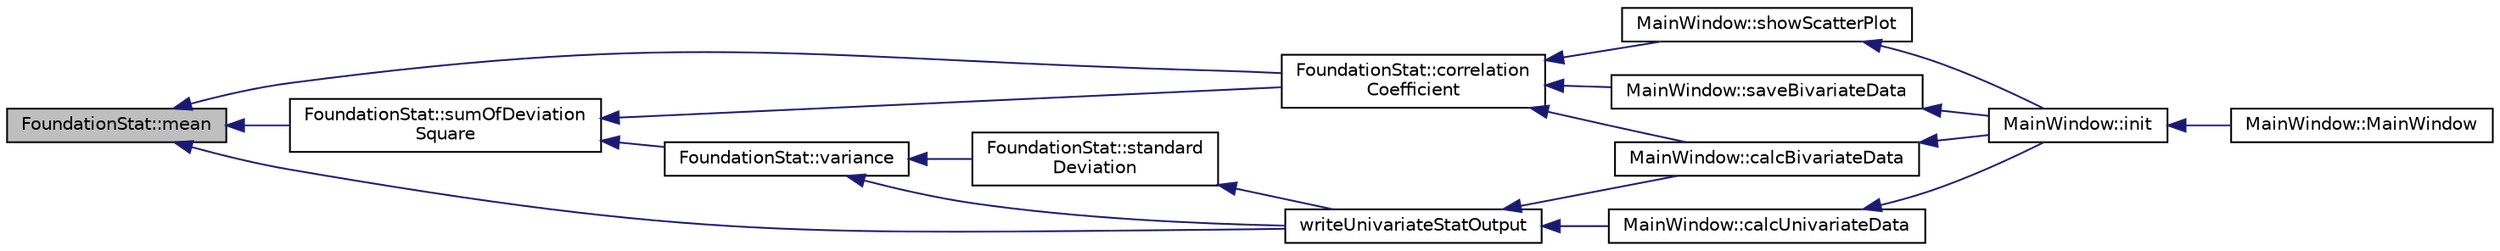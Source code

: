 digraph "FoundationStat::mean"
{
  bgcolor="transparent";
  edge [fontname="Helvetica",fontsize="10",labelfontname="Helvetica",labelfontsize="10"];
  node [fontname="Helvetica",fontsize="10",shape=record];
  rankdir="LR";
  Node10 [label="FoundationStat::mean",height=0.2,width=0.4,color="black", fillcolor="grey75", style="filled", fontcolor="black"];
  Node10 -> Node11 [dir="back",color="midnightblue",fontsize="10",style="solid",fontname="Helvetica"];
  Node11 [label="FoundationStat::correlation\lCoefficient",height=0.2,width=0.4,color="black",URL="$class_foundation_stat.html#a9f9167c67bdf4787f154cec387c06816",tooltip="상관계수를 계산합니다. "];
  Node11 -> Node12 [dir="back",color="midnightblue",fontsize="10",style="solid",fontname="Helvetica"];
  Node12 [label="MainWindow::showScatterPlot",height=0.2,width=0.4,color="black",URL="$class_main_window.html#a6a9f28aa107072bf6869c8b48f197fb8",tooltip="기초통계량-이변량 데이터셋을 산점도로 보여줍니다. "];
  Node12 -> Node13 [dir="back",color="midnightblue",fontsize="10",style="solid",fontname="Helvetica"];
  Node13 [label="MainWindow::init",height=0.2,width=0.4,color="black",URL="$class_main_window.html#a671e7e5b0a3a7a3fb1cf44c5c8377952",tooltip="사전에 ui컴포넌트의 이벤트와 기초통계량 테이블뷰를 설정합니다. "];
  Node13 -> Node14 [dir="back",color="midnightblue",fontsize="10",style="solid",fontname="Helvetica"];
  Node14 [label="MainWindow::MainWindow",height=0.2,width=0.4,color="black",URL="$class_main_window.html#a8b244be8b7b7db1b08de2a2acb9409db"];
  Node11 -> Node15 [dir="back",color="midnightblue",fontsize="10",style="solid",fontname="Helvetica"];
  Node15 [label="MainWindow::calcBivariateData",height=0.2,width=0.4,color="black",URL="$class_main_window.html#a3a7cfb0accf715e5f845ec4117c12222",tooltip="기초통계량-이변량을 계산하고 결과를 업데이트합니다. "];
  Node15 -> Node13 [dir="back",color="midnightblue",fontsize="10",style="solid",fontname="Helvetica"];
  Node11 -> Node16 [dir="back",color="midnightblue",fontsize="10",style="solid",fontname="Helvetica"];
  Node16 [label="MainWindow::saveBivariateData",height=0.2,width=0.4,color="black",URL="$class_main_window.html#a95d7d5e12845353bf0c4ab810e962187",tooltip="기초통계량-이변량 데이터와 계산 결과를 파일로 저장합니다. "];
  Node16 -> Node13 [dir="back",color="midnightblue",fontsize="10",style="solid",fontname="Helvetica"];
  Node10 -> Node17 [dir="back",color="midnightblue",fontsize="10",style="solid",fontname="Helvetica"];
  Node17 [label="FoundationStat::sumOfDeviation\lSquare",height=0.2,width=0.4,color="black",URL="$class_foundation_stat.html#adb6d1e578071377cc62c1687cf990b3c",tooltip="편차 제곱의 합을 계산합니다. "];
  Node17 -> Node18 [dir="back",color="midnightblue",fontsize="10",style="solid",fontname="Helvetica"];
  Node18 [label="FoundationStat::variance",height=0.2,width=0.4,color="black",URL="$class_foundation_stat.html#a76b061157e3708956da97e2bf2b3b995",tooltip="분산을 계산합니다. "];
  Node18 -> Node19 [dir="back",color="midnightblue",fontsize="10",style="solid",fontname="Helvetica"];
  Node19 [label="FoundationStat::standard\lDeviation",height=0.2,width=0.4,color="black",URL="$class_foundation_stat.html#a42f16b75c9552115b8a3173ca25d90b8",tooltip="표준편차를 계산합니다. "];
  Node19 -> Node20 [dir="back",color="midnightblue",fontsize="10",style="solid",fontname="Helvetica"];
  Node20 [label="writeUnivariateStatOutput",height=0.2,width=0.4,color="black",URL="$mainwindow_8cpp.html#ad6ea94d56fce24b4902a9125c6f1077d"];
  Node20 -> Node21 [dir="back",color="midnightblue",fontsize="10",style="solid",fontname="Helvetica"];
  Node21 [label="MainWindow::calcUnivariateData",height=0.2,width=0.4,color="black",URL="$class_main_window.html#a755585c287dfb4d5d249617aa078b735",tooltip="기초통계량-일변량을 계산하고 결과를 업데이트합니다. "];
  Node21 -> Node13 [dir="back",color="midnightblue",fontsize="10",style="solid",fontname="Helvetica"];
  Node20 -> Node15 [dir="back",color="midnightblue",fontsize="10",style="solid",fontname="Helvetica"];
  Node18 -> Node20 [dir="back",color="midnightblue",fontsize="10",style="solid",fontname="Helvetica"];
  Node17 -> Node11 [dir="back",color="midnightblue",fontsize="10",style="solid",fontname="Helvetica"];
  Node10 -> Node20 [dir="back",color="midnightblue",fontsize="10",style="solid",fontname="Helvetica"];
}
